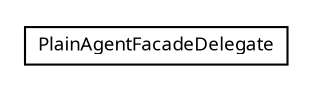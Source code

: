 #!/usr/local/bin/dot
#
# Class diagram 
# Generated by UMLGraph version R5_6 (http://www.umlgraph.org/)
#

digraph G {
	edge [fontname="Trebuchet MS",fontsize=10,labelfontname="Trebuchet MS",labelfontsize=10];
	node [fontname="Trebuchet MS",fontsize=10,shape=plaintext];
	nodesep=0.25;
	ranksep=0.5;
	// se.cambio.cds.model.facade.agent.plain.PlainAgentFacadeDelegate
	c29698 [label=<<table title="se.cambio.cds.model.facade.agent.plain.PlainAgentFacadeDelegate" border="0" cellborder="1" cellspacing="0" cellpadding="2" port="p" href="./PlainAgentFacadeDelegate.html">
		<tr><td><table border="0" cellspacing="0" cellpadding="1">
<tr><td align="center" balign="center"><font face="Trebuchet MS"> PlainAgentFacadeDelegate </font></td></tr>
		</table></td></tr>
		</table>>, URL="./PlainAgentFacadeDelegate.html", fontname="Trebuchet MS", fontcolor="black", fontsize=9.0];
}

